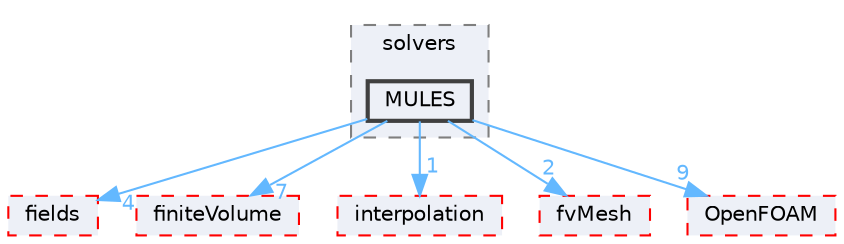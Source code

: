 digraph "src/finiteVolume/fvMatrices/solvers/MULES"
{
 // LATEX_PDF_SIZE
  bgcolor="transparent";
  edge [fontname=Helvetica,fontsize=10,labelfontname=Helvetica,labelfontsize=10];
  node [fontname=Helvetica,fontsize=10,shape=box,height=0.2,width=0.4];
  compound=true
  subgraph clusterdir_21e8caa1e273a2fd1ca8d8e5e2ca4486 {
    graph [ bgcolor="#edf0f7", pencolor="grey50", label="solvers", fontname=Helvetica,fontsize=10 style="filled,dashed", URL="dir_21e8caa1e273a2fd1ca8d8e5e2ca4486.html",tooltip=""]
  dir_87813a55ec739ef0a6011feca433f374 [label="MULES", fillcolor="#edf0f7", color="grey25", style="filled,bold", URL="dir_87813a55ec739ef0a6011feca433f374.html",tooltip=""];
  }
  dir_25ab4a83a983f7bb7a38b7f63bb141b7 [label="fields", fillcolor="#edf0f7", color="red", style="filled,dashed", URL="dir_25ab4a83a983f7bb7a38b7f63bb141b7.html",tooltip=""];
  dir_2ea871e4defbdbd60808750cae643c63 [label="finiteVolume", fillcolor="#edf0f7", color="red", style="filled,dashed", URL="dir_2ea871e4defbdbd60808750cae643c63.html",tooltip=""];
  dir_a586eb954e2e5e74ecf6fe95a2457777 [label="interpolation", fillcolor="#edf0f7", color="red", style="filled,dashed", URL="dir_a586eb954e2e5e74ecf6fe95a2457777.html",tooltip=""];
  dir_c382fa095c9c33d8673c0dd60aaef275 [label="fvMesh", fillcolor="#edf0f7", color="red", style="filled,dashed", URL="dir_c382fa095c9c33d8673c0dd60aaef275.html",tooltip=""];
  dir_c5473ff19b20e6ec4dfe5c310b3778a8 [label="OpenFOAM", fillcolor="#edf0f7", color="red", style="filled,dashed", URL="dir_c5473ff19b20e6ec4dfe5c310b3778a8.html",tooltip=""];
  dir_87813a55ec739ef0a6011feca433f374->dir_25ab4a83a983f7bb7a38b7f63bb141b7 [headlabel="4", labeldistance=1.5 headhref="dir_002465_001332.html" href="dir_002465_001332.html" color="steelblue1" fontcolor="steelblue1"];
  dir_87813a55ec739ef0a6011feca433f374->dir_2ea871e4defbdbd60808750cae643c63 [headlabel="7", labeldistance=1.5 headhref="dir_002465_001388.html" href="dir_002465_001388.html" color="steelblue1" fontcolor="steelblue1"];
  dir_87813a55ec739ef0a6011feca433f374->dir_a586eb954e2e5e74ecf6fe95a2457777 [headlabel="1", labeldistance=1.5 headhref="dir_002465_001923.html" href="dir_002465_001923.html" color="steelblue1" fontcolor="steelblue1"];
  dir_87813a55ec739ef0a6011feca433f374->dir_c382fa095c9c33d8673c0dd60aaef275 [headlabel="2", labeldistance=1.5 headhref="dir_002465_001544.html" href="dir_002465_001544.html" color="steelblue1" fontcolor="steelblue1"];
  dir_87813a55ec739ef0a6011feca433f374->dir_c5473ff19b20e6ec4dfe5c310b3778a8 [headlabel="9", labeldistance=1.5 headhref="dir_002465_002695.html" href="dir_002465_002695.html" color="steelblue1" fontcolor="steelblue1"];
}
